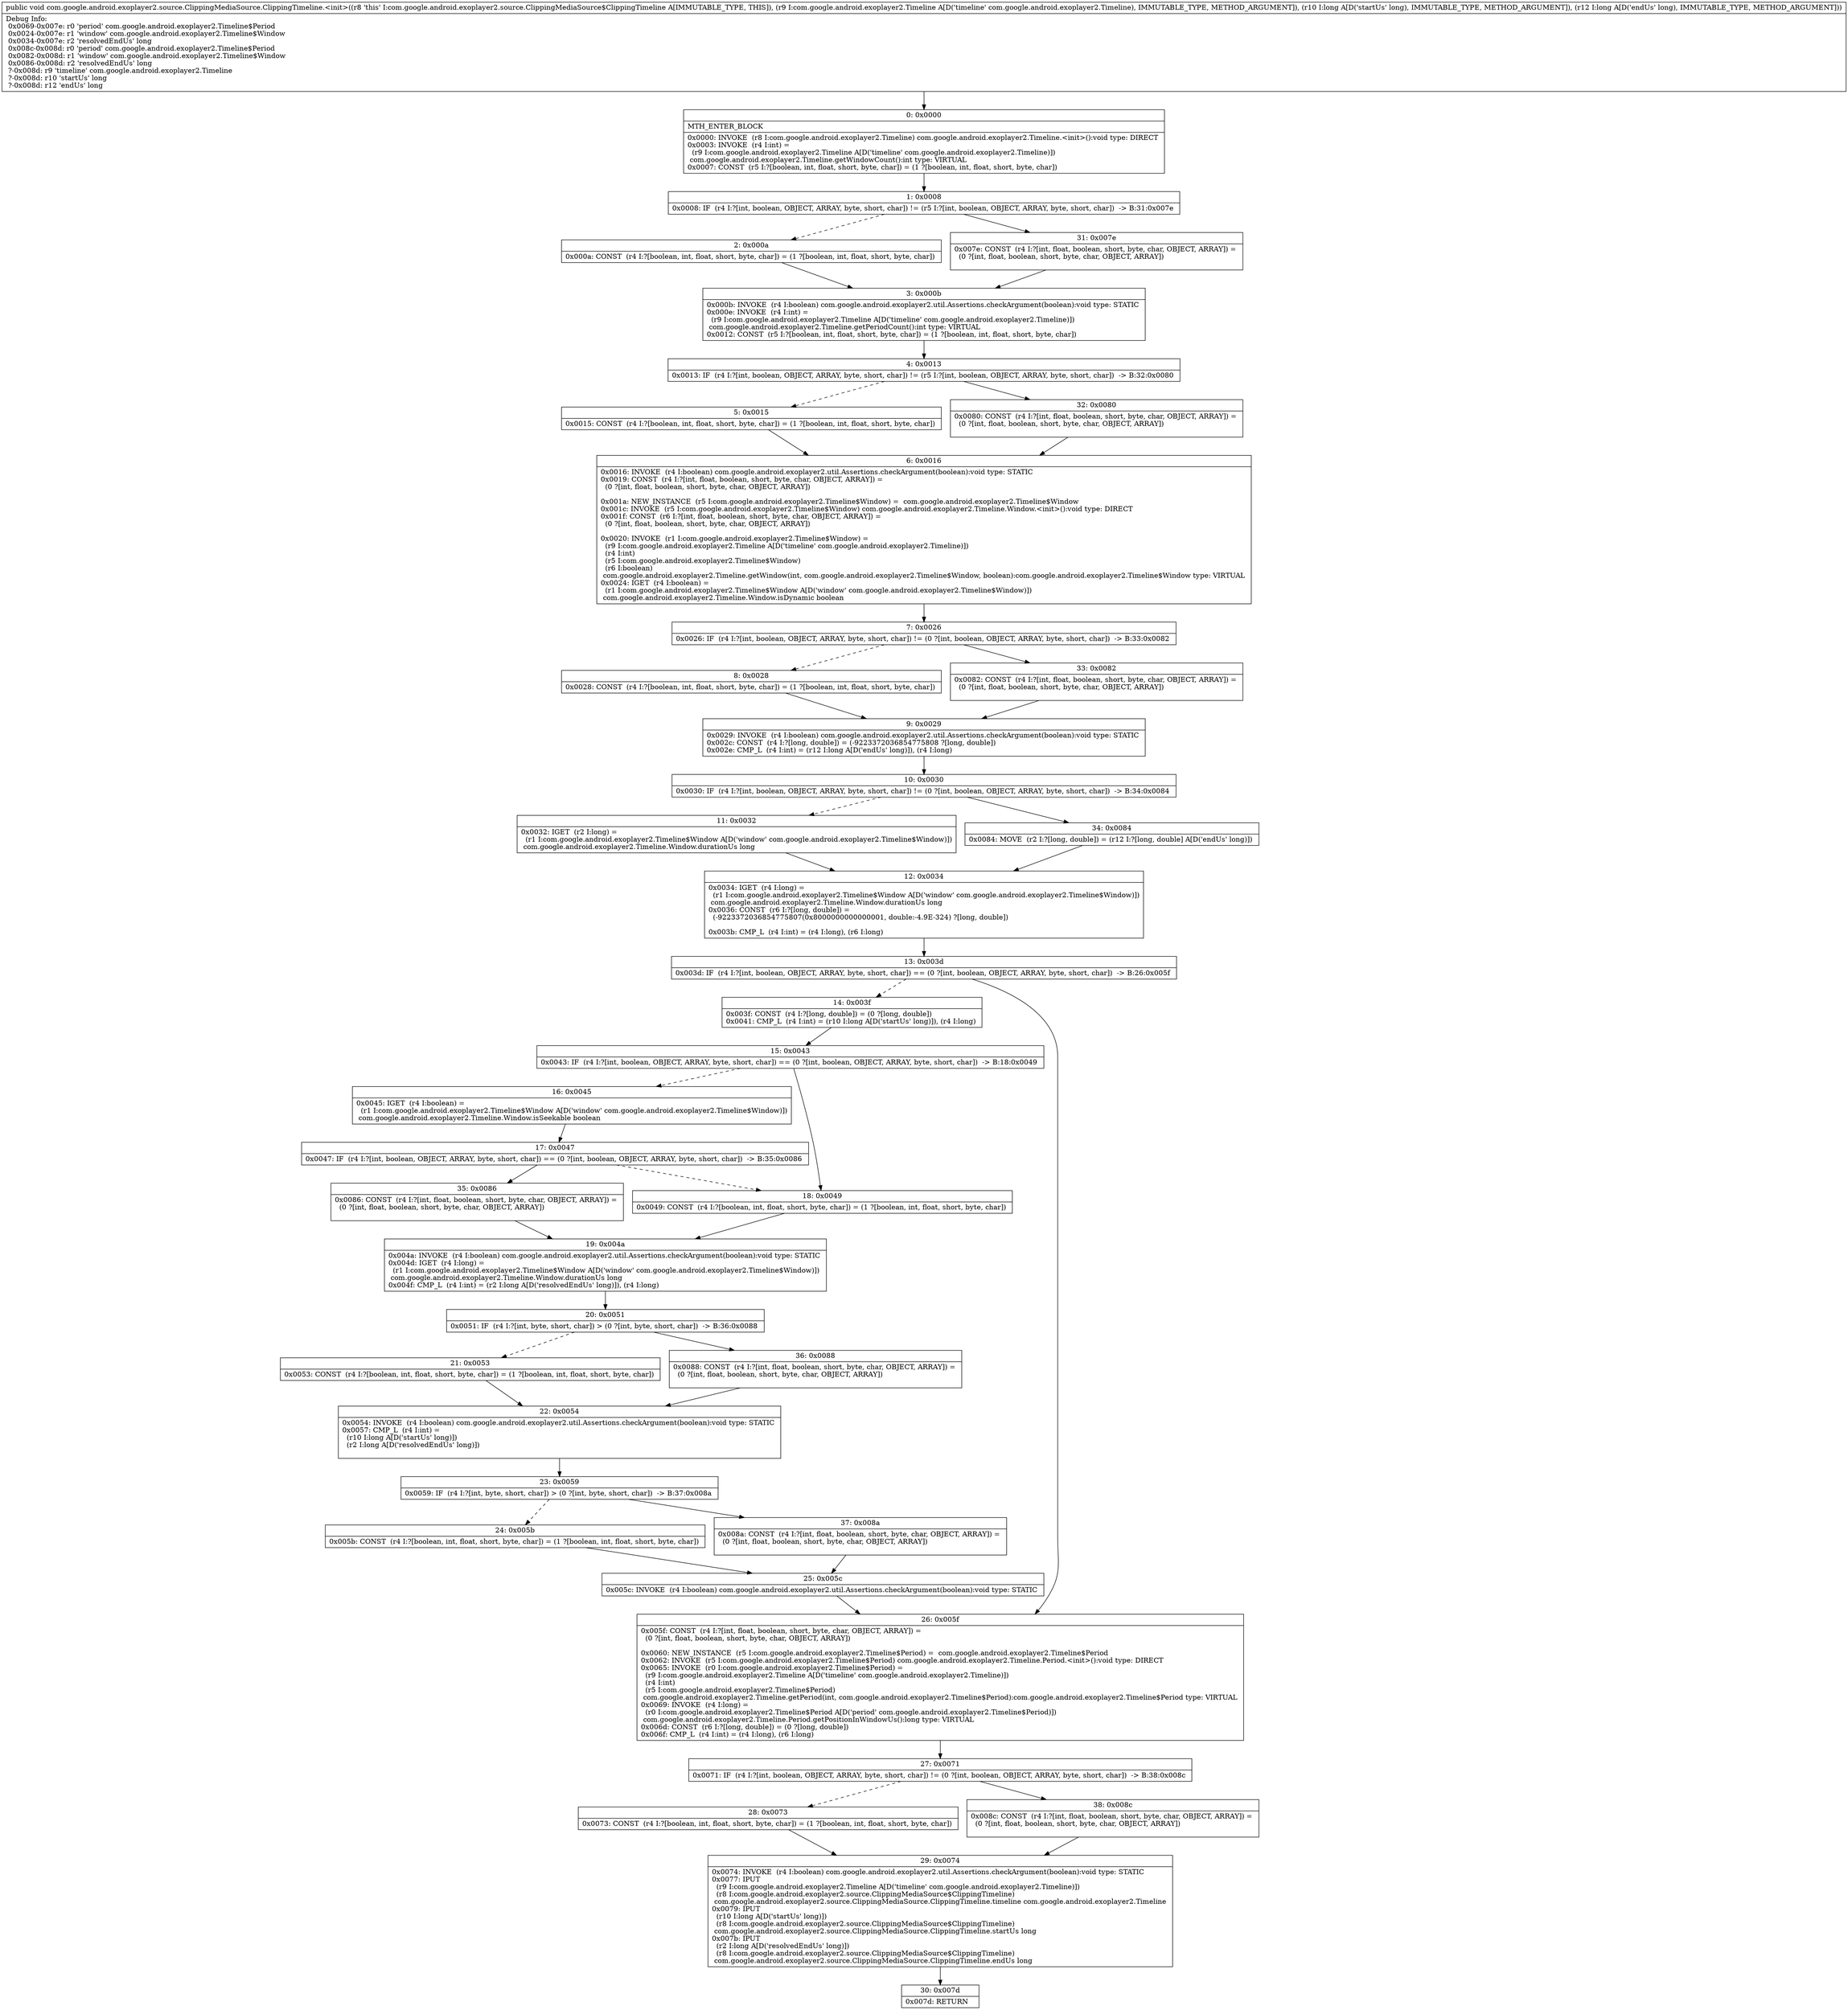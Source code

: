 digraph "CFG forcom.google.android.exoplayer2.source.ClippingMediaSource.ClippingTimeline.\<init\>(Lcom\/google\/android\/exoplayer2\/Timeline;JJ)V" {
Node_0 [shape=record,label="{0\:\ 0x0000|MTH_ENTER_BLOCK\l|0x0000: INVOKE  (r8 I:com.google.android.exoplayer2.Timeline) com.google.android.exoplayer2.Timeline.\<init\>():void type: DIRECT \l0x0003: INVOKE  (r4 I:int) = \l  (r9 I:com.google.android.exoplayer2.Timeline A[D('timeline' com.google.android.exoplayer2.Timeline)])\l com.google.android.exoplayer2.Timeline.getWindowCount():int type: VIRTUAL \l0x0007: CONST  (r5 I:?[boolean, int, float, short, byte, char]) = (1 ?[boolean, int, float, short, byte, char]) \l}"];
Node_1 [shape=record,label="{1\:\ 0x0008|0x0008: IF  (r4 I:?[int, boolean, OBJECT, ARRAY, byte, short, char]) != (r5 I:?[int, boolean, OBJECT, ARRAY, byte, short, char])  \-\> B:31:0x007e \l}"];
Node_2 [shape=record,label="{2\:\ 0x000a|0x000a: CONST  (r4 I:?[boolean, int, float, short, byte, char]) = (1 ?[boolean, int, float, short, byte, char]) \l}"];
Node_3 [shape=record,label="{3\:\ 0x000b|0x000b: INVOKE  (r4 I:boolean) com.google.android.exoplayer2.util.Assertions.checkArgument(boolean):void type: STATIC \l0x000e: INVOKE  (r4 I:int) = \l  (r9 I:com.google.android.exoplayer2.Timeline A[D('timeline' com.google.android.exoplayer2.Timeline)])\l com.google.android.exoplayer2.Timeline.getPeriodCount():int type: VIRTUAL \l0x0012: CONST  (r5 I:?[boolean, int, float, short, byte, char]) = (1 ?[boolean, int, float, short, byte, char]) \l}"];
Node_4 [shape=record,label="{4\:\ 0x0013|0x0013: IF  (r4 I:?[int, boolean, OBJECT, ARRAY, byte, short, char]) != (r5 I:?[int, boolean, OBJECT, ARRAY, byte, short, char])  \-\> B:32:0x0080 \l}"];
Node_5 [shape=record,label="{5\:\ 0x0015|0x0015: CONST  (r4 I:?[boolean, int, float, short, byte, char]) = (1 ?[boolean, int, float, short, byte, char]) \l}"];
Node_6 [shape=record,label="{6\:\ 0x0016|0x0016: INVOKE  (r4 I:boolean) com.google.android.exoplayer2.util.Assertions.checkArgument(boolean):void type: STATIC \l0x0019: CONST  (r4 I:?[int, float, boolean, short, byte, char, OBJECT, ARRAY]) = \l  (0 ?[int, float, boolean, short, byte, char, OBJECT, ARRAY])\l \l0x001a: NEW_INSTANCE  (r5 I:com.google.android.exoplayer2.Timeline$Window) =  com.google.android.exoplayer2.Timeline$Window \l0x001c: INVOKE  (r5 I:com.google.android.exoplayer2.Timeline$Window) com.google.android.exoplayer2.Timeline.Window.\<init\>():void type: DIRECT \l0x001f: CONST  (r6 I:?[int, float, boolean, short, byte, char, OBJECT, ARRAY]) = \l  (0 ?[int, float, boolean, short, byte, char, OBJECT, ARRAY])\l \l0x0020: INVOKE  (r1 I:com.google.android.exoplayer2.Timeline$Window) = \l  (r9 I:com.google.android.exoplayer2.Timeline A[D('timeline' com.google.android.exoplayer2.Timeline)])\l  (r4 I:int)\l  (r5 I:com.google.android.exoplayer2.Timeline$Window)\l  (r6 I:boolean)\l com.google.android.exoplayer2.Timeline.getWindow(int, com.google.android.exoplayer2.Timeline$Window, boolean):com.google.android.exoplayer2.Timeline$Window type: VIRTUAL \l0x0024: IGET  (r4 I:boolean) = \l  (r1 I:com.google.android.exoplayer2.Timeline$Window A[D('window' com.google.android.exoplayer2.Timeline$Window)])\l com.google.android.exoplayer2.Timeline.Window.isDynamic boolean \l}"];
Node_7 [shape=record,label="{7\:\ 0x0026|0x0026: IF  (r4 I:?[int, boolean, OBJECT, ARRAY, byte, short, char]) != (0 ?[int, boolean, OBJECT, ARRAY, byte, short, char])  \-\> B:33:0x0082 \l}"];
Node_8 [shape=record,label="{8\:\ 0x0028|0x0028: CONST  (r4 I:?[boolean, int, float, short, byte, char]) = (1 ?[boolean, int, float, short, byte, char]) \l}"];
Node_9 [shape=record,label="{9\:\ 0x0029|0x0029: INVOKE  (r4 I:boolean) com.google.android.exoplayer2.util.Assertions.checkArgument(boolean):void type: STATIC \l0x002c: CONST  (r4 I:?[long, double]) = (\-9223372036854775808 ?[long, double]) \l0x002e: CMP_L  (r4 I:int) = (r12 I:long A[D('endUs' long)]), (r4 I:long) \l}"];
Node_10 [shape=record,label="{10\:\ 0x0030|0x0030: IF  (r4 I:?[int, boolean, OBJECT, ARRAY, byte, short, char]) != (0 ?[int, boolean, OBJECT, ARRAY, byte, short, char])  \-\> B:34:0x0084 \l}"];
Node_11 [shape=record,label="{11\:\ 0x0032|0x0032: IGET  (r2 I:long) = \l  (r1 I:com.google.android.exoplayer2.Timeline$Window A[D('window' com.google.android.exoplayer2.Timeline$Window)])\l com.google.android.exoplayer2.Timeline.Window.durationUs long \l}"];
Node_12 [shape=record,label="{12\:\ 0x0034|0x0034: IGET  (r4 I:long) = \l  (r1 I:com.google.android.exoplayer2.Timeline$Window A[D('window' com.google.android.exoplayer2.Timeline$Window)])\l com.google.android.exoplayer2.Timeline.Window.durationUs long \l0x0036: CONST  (r6 I:?[long, double]) = \l  (\-9223372036854775807(0x8000000000000001, double:\-4.9E\-324) ?[long, double])\l \l0x003b: CMP_L  (r4 I:int) = (r4 I:long), (r6 I:long) \l}"];
Node_13 [shape=record,label="{13\:\ 0x003d|0x003d: IF  (r4 I:?[int, boolean, OBJECT, ARRAY, byte, short, char]) == (0 ?[int, boolean, OBJECT, ARRAY, byte, short, char])  \-\> B:26:0x005f \l}"];
Node_14 [shape=record,label="{14\:\ 0x003f|0x003f: CONST  (r4 I:?[long, double]) = (0 ?[long, double]) \l0x0041: CMP_L  (r4 I:int) = (r10 I:long A[D('startUs' long)]), (r4 I:long) \l}"];
Node_15 [shape=record,label="{15\:\ 0x0043|0x0043: IF  (r4 I:?[int, boolean, OBJECT, ARRAY, byte, short, char]) == (0 ?[int, boolean, OBJECT, ARRAY, byte, short, char])  \-\> B:18:0x0049 \l}"];
Node_16 [shape=record,label="{16\:\ 0x0045|0x0045: IGET  (r4 I:boolean) = \l  (r1 I:com.google.android.exoplayer2.Timeline$Window A[D('window' com.google.android.exoplayer2.Timeline$Window)])\l com.google.android.exoplayer2.Timeline.Window.isSeekable boolean \l}"];
Node_17 [shape=record,label="{17\:\ 0x0047|0x0047: IF  (r4 I:?[int, boolean, OBJECT, ARRAY, byte, short, char]) == (0 ?[int, boolean, OBJECT, ARRAY, byte, short, char])  \-\> B:35:0x0086 \l}"];
Node_18 [shape=record,label="{18\:\ 0x0049|0x0049: CONST  (r4 I:?[boolean, int, float, short, byte, char]) = (1 ?[boolean, int, float, short, byte, char]) \l}"];
Node_19 [shape=record,label="{19\:\ 0x004a|0x004a: INVOKE  (r4 I:boolean) com.google.android.exoplayer2.util.Assertions.checkArgument(boolean):void type: STATIC \l0x004d: IGET  (r4 I:long) = \l  (r1 I:com.google.android.exoplayer2.Timeline$Window A[D('window' com.google.android.exoplayer2.Timeline$Window)])\l com.google.android.exoplayer2.Timeline.Window.durationUs long \l0x004f: CMP_L  (r4 I:int) = (r2 I:long A[D('resolvedEndUs' long)]), (r4 I:long) \l}"];
Node_20 [shape=record,label="{20\:\ 0x0051|0x0051: IF  (r4 I:?[int, byte, short, char]) \> (0 ?[int, byte, short, char])  \-\> B:36:0x0088 \l}"];
Node_21 [shape=record,label="{21\:\ 0x0053|0x0053: CONST  (r4 I:?[boolean, int, float, short, byte, char]) = (1 ?[boolean, int, float, short, byte, char]) \l}"];
Node_22 [shape=record,label="{22\:\ 0x0054|0x0054: INVOKE  (r4 I:boolean) com.google.android.exoplayer2.util.Assertions.checkArgument(boolean):void type: STATIC \l0x0057: CMP_L  (r4 I:int) = \l  (r10 I:long A[D('startUs' long)])\l  (r2 I:long A[D('resolvedEndUs' long)])\l \l}"];
Node_23 [shape=record,label="{23\:\ 0x0059|0x0059: IF  (r4 I:?[int, byte, short, char]) \> (0 ?[int, byte, short, char])  \-\> B:37:0x008a \l}"];
Node_24 [shape=record,label="{24\:\ 0x005b|0x005b: CONST  (r4 I:?[boolean, int, float, short, byte, char]) = (1 ?[boolean, int, float, short, byte, char]) \l}"];
Node_25 [shape=record,label="{25\:\ 0x005c|0x005c: INVOKE  (r4 I:boolean) com.google.android.exoplayer2.util.Assertions.checkArgument(boolean):void type: STATIC \l}"];
Node_26 [shape=record,label="{26\:\ 0x005f|0x005f: CONST  (r4 I:?[int, float, boolean, short, byte, char, OBJECT, ARRAY]) = \l  (0 ?[int, float, boolean, short, byte, char, OBJECT, ARRAY])\l \l0x0060: NEW_INSTANCE  (r5 I:com.google.android.exoplayer2.Timeline$Period) =  com.google.android.exoplayer2.Timeline$Period \l0x0062: INVOKE  (r5 I:com.google.android.exoplayer2.Timeline$Period) com.google.android.exoplayer2.Timeline.Period.\<init\>():void type: DIRECT \l0x0065: INVOKE  (r0 I:com.google.android.exoplayer2.Timeline$Period) = \l  (r9 I:com.google.android.exoplayer2.Timeline A[D('timeline' com.google.android.exoplayer2.Timeline)])\l  (r4 I:int)\l  (r5 I:com.google.android.exoplayer2.Timeline$Period)\l com.google.android.exoplayer2.Timeline.getPeriod(int, com.google.android.exoplayer2.Timeline$Period):com.google.android.exoplayer2.Timeline$Period type: VIRTUAL \l0x0069: INVOKE  (r4 I:long) = \l  (r0 I:com.google.android.exoplayer2.Timeline$Period A[D('period' com.google.android.exoplayer2.Timeline$Period)])\l com.google.android.exoplayer2.Timeline.Period.getPositionInWindowUs():long type: VIRTUAL \l0x006d: CONST  (r6 I:?[long, double]) = (0 ?[long, double]) \l0x006f: CMP_L  (r4 I:int) = (r4 I:long), (r6 I:long) \l}"];
Node_27 [shape=record,label="{27\:\ 0x0071|0x0071: IF  (r4 I:?[int, boolean, OBJECT, ARRAY, byte, short, char]) != (0 ?[int, boolean, OBJECT, ARRAY, byte, short, char])  \-\> B:38:0x008c \l}"];
Node_28 [shape=record,label="{28\:\ 0x0073|0x0073: CONST  (r4 I:?[boolean, int, float, short, byte, char]) = (1 ?[boolean, int, float, short, byte, char]) \l}"];
Node_29 [shape=record,label="{29\:\ 0x0074|0x0074: INVOKE  (r4 I:boolean) com.google.android.exoplayer2.util.Assertions.checkArgument(boolean):void type: STATIC \l0x0077: IPUT  \l  (r9 I:com.google.android.exoplayer2.Timeline A[D('timeline' com.google.android.exoplayer2.Timeline)])\l  (r8 I:com.google.android.exoplayer2.source.ClippingMediaSource$ClippingTimeline)\l com.google.android.exoplayer2.source.ClippingMediaSource.ClippingTimeline.timeline com.google.android.exoplayer2.Timeline \l0x0079: IPUT  \l  (r10 I:long A[D('startUs' long)])\l  (r8 I:com.google.android.exoplayer2.source.ClippingMediaSource$ClippingTimeline)\l com.google.android.exoplayer2.source.ClippingMediaSource.ClippingTimeline.startUs long \l0x007b: IPUT  \l  (r2 I:long A[D('resolvedEndUs' long)])\l  (r8 I:com.google.android.exoplayer2.source.ClippingMediaSource$ClippingTimeline)\l com.google.android.exoplayer2.source.ClippingMediaSource.ClippingTimeline.endUs long \l}"];
Node_30 [shape=record,label="{30\:\ 0x007d|0x007d: RETURN   \l}"];
Node_31 [shape=record,label="{31\:\ 0x007e|0x007e: CONST  (r4 I:?[int, float, boolean, short, byte, char, OBJECT, ARRAY]) = \l  (0 ?[int, float, boolean, short, byte, char, OBJECT, ARRAY])\l \l}"];
Node_32 [shape=record,label="{32\:\ 0x0080|0x0080: CONST  (r4 I:?[int, float, boolean, short, byte, char, OBJECT, ARRAY]) = \l  (0 ?[int, float, boolean, short, byte, char, OBJECT, ARRAY])\l \l}"];
Node_33 [shape=record,label="{33\:\ 0x0082|0x0082: CONST  (r4 I:?[int, float, boolean, short, byte, char, OBJECT, ARRAY]) = \l  (0 ?[int, float, boolean, short, byte, char, OBJECT, ARRAY])\l \l}"];
Node_34 [shape=record,label="{34\:\ 0x0084|0x0084: MOVE  (r2 I:?[long, double]) = (r12 I:?[long, double] A[D('endUs' long)]) \l}"];
Node_35 [shape=record,label="{35\:\ 0x0086|0x0086: CONST  (r4 I:?[int, float, boolean, short, byte, char, OBJECT, ARRAY]) = \l  (0 ?[int, float, boolean, short, byte, char, OBJECT, ARRAY])\l \l}"];
Node_36 [shape=record,label="{36\:\ 0x0088|0x0088: CONST  (r4 I:?[int, float, boolean, short, byte, char, OBJECT, ARRAY]) = \l  (0 ?[int, float, boolean, short, byte, char, OBJECT, ARRAY])\l \l}"];
Node_37 [shape=record,label="{37\:\ 0x008a|0x008a: CONST  (r4 I:?[int, float, boolean, short, byte, char, OBJECT, ARRAY]) = \l  (0 ?[int, float, boolean, short, byte, char, OBJECT, ARRAY])\l \l}"];
Node_38 [shape=record,label="{38\:\ 0x008c|0x008c: CONST  (r4 I:?[int, float, boolean, short, byte, char, OBJECT, ARRAY]) = \l  (0 ?[int, float, boolean, short, byte, char, OBJECT, ARRAY])\l \l}"];
MethodNode[shape=record,label="{public void com.google.android.exoplayer2.source.ClippingMediaSource.ClippingTimeline.\<init\>((r8 'this' I:com.google.android.exoplayer2.source.ClippingMediaSource$ClippingTimeline A[IMMUTABLE_TYPE, THIS]), (r9 I:com.google.android.exoplayer2.Timeline A[D('timeline' com.google.android.exoplayer2.Timeline), IMMUTABLE_TYPE, METHOD_ARGUMENT]), (r10 I:long A[D('startUs' long), IMMUTABLE_TYPE, METHOD_ARGUMENT]), (r12 I:long A[D('endUs' long), IMMUTABLE_TYPE, METHOD_ARGUMENT]))  | Debug Info:\l  0x0069\-0x007e: r0 'period' com.google.android.exoplayer2.Timeline$Period\l  0x0024\-0x007e: r1 'window' com.google.android.exoplayer2.Timeline$Window\l  0x0034\-0x007e: r2 'resolvedEndUs' long\l  0x008c\-0x008d: r0 'period' com.google.android.exoplayer2.Timeline$Period\l  0x0082\-0x008d: r1 'window' com.google.android.exoplayer2.Timeline$Window\l  0x0086\-0x008d: r2 'resolvedEndUs' long\l  ?\-0x008d: r9 'timeline' com.google.android.exoplayer2.Timeline\l  ?\-0x008d: r10 'startUs' long\l  ?\-0x008d: r12 'endUs' long\l}"];
MethodNode -> Node_0;
Node_0 -> Node_1;
Node_1 -> Node_2[style=dashed];
Node_1 -> Node_31;
Node_2 -> Node_3;
Node_3 -> Node_4;
Node_4 -> Node_5[style=dashed];
Node_4 -> Node_32;
Node_5 -> Node_6;
Node_6 -> Node_7;
Node_7 -> Node_8[style=dashed];
Node_7 -> Node_33;
Node_8 -> Node_9;
Node_9 -> Node_10;
Node_10 -> Node_11[style=dashed];
Node_10 -> Node_34;
Node_11 -> Node_12;
Node_12 -> Node_13;
Node_13 -> Node_14[style=dashed];
Node_13 -> Node_26;
Node_14 -> Node_15;
Node_15 -> Node_16[style=dashed];
Node_15 -> Node_18;
Node_16 -> Node_17;
Node_17 -> Node_18[style=dashed];
Node_17 -> Node_35;
Node_18 -> Node_19;
Node_19 -> Node_20;
Node_20 -> Node_21[style=dashed];
Node_20 -> Node_36;
Node_21 -> Node_22;
Node_22 -> Node_23;
Node_23 -> Node_24[style=dashed];
Node_23 -> Node_37;
Node_24 -> Node_25;
Node_25 -> Node_26;
Node_26 -> Node_27;
Node_27 -> Node_28[style=dashed];
Node_27 -> Node_38;
Node_28 -> Node_29;
Node_29 -> Node_30;
Node_31 -> Node_3;
Node_32 -> Node_6;
Node_33 -> Node_9;
Node_34 -> Node_12;
Node_35 -> Node_19;
Node_36 -> Node_22;
Node_37 -> Node_25;
Node_38 -> Node_29;
}

